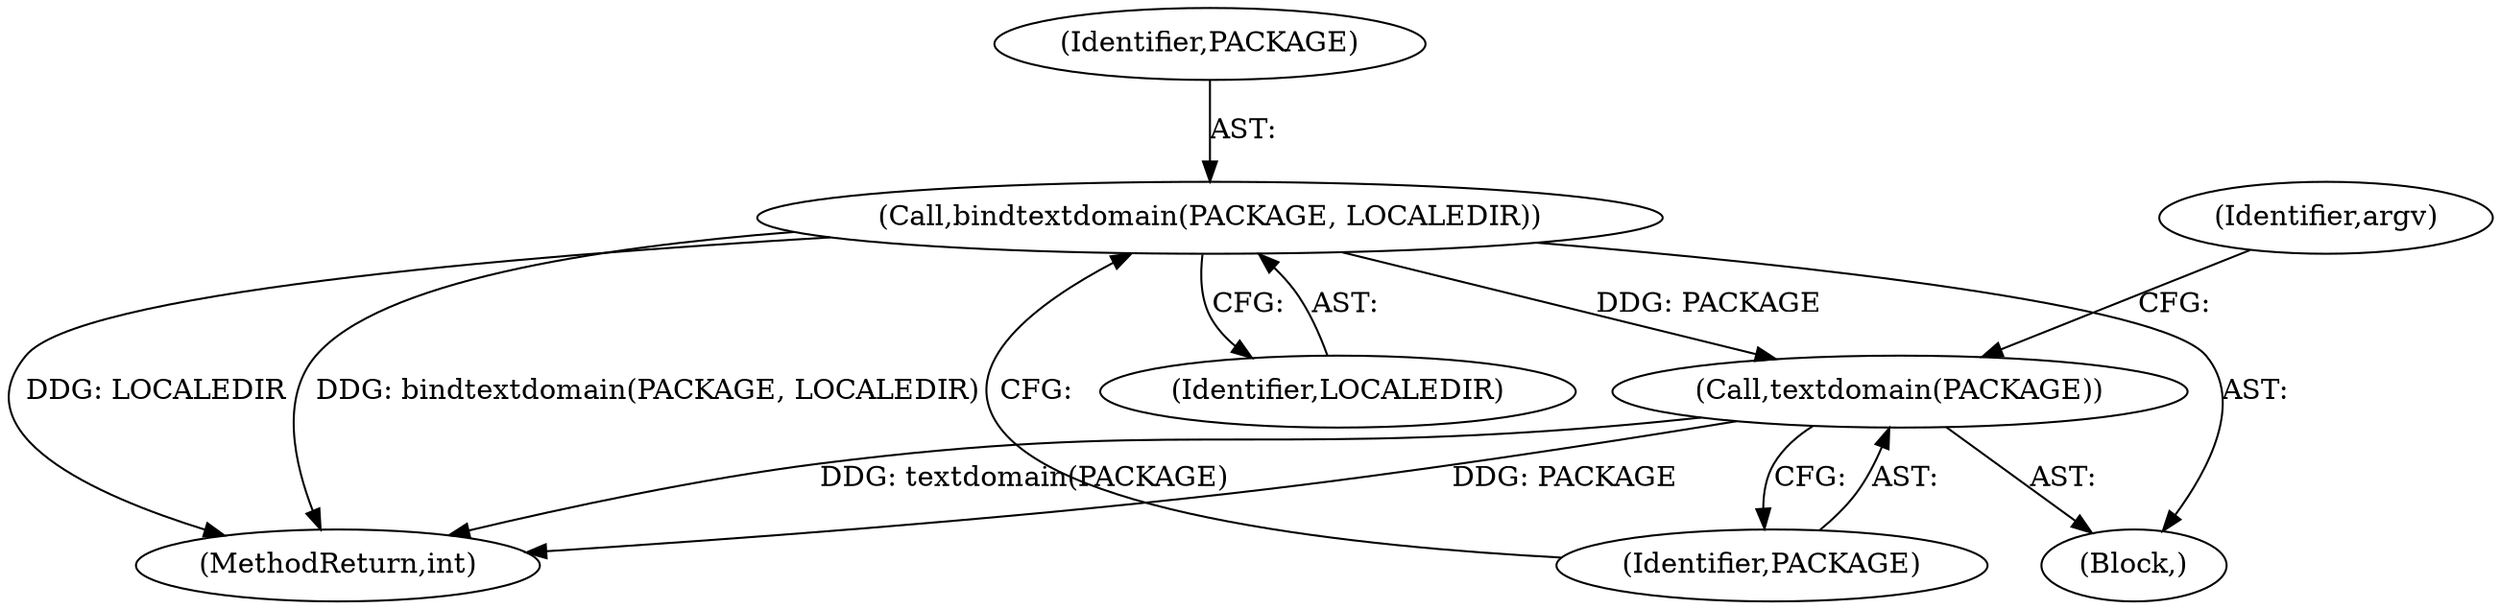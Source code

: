 digraph "0_abrt_50ee8130fb4cd4ef1af7682a2c85dd99cb99424e@API" {
"1000120" [label="(Call,bindtextdomain(PACKAGE, LOCALEDIR))"];
"1000123" [label="(Call,textdomain(PACKAGE))"];
"1000122" [label="(Identifier,LOCALEDIR)"];
"1000121" [label="(Identifier,PACKAGE)"];
"1000445" [label="(MethodReturn,int)"];
"1000120" [label="(Call,bindtextdomain(PACKAGE, LOCALEDIR))"];
"1000123" [label="(Call,textdomain(PACKAGE))"];
"1000116" [label="(Block,)"];
"1000124" [label="(Identifier,PACKAGE)"];
"1000126" [label="(Identifier,argv)"];
"1000120" -> "1000116"  [label="AST: "];
"1000120" -> "1000122"  [label="CFG: "];
"1000121" -> "1000120"  [label="AST: "];
"1000122" -> "1000120"  [label="AST: "];
"1000124" -> "1000120"  [label="CFG: "];
"1000120" -> "1000445"  [label="DDG: bindtextdomain(PACKAGE, LOCALEDIR)"];
"1000120" -> "1000445"  [label="DDG: LOCALEDIR"];
"1000120" -> "1000123"  [label="DDG: PACKAGE"];
"1000123" -> "1000116"  [label="AST: "];
"1000123" -> "1000124"  [label="CFG: "];
"1000124" -> "1000123"  [label="AST: "];
"1000126" -> "1000123"  [label="CFG: "];
"1000123" -> "1000445"  [label="DDG: textdomain(PACKAGE)"];
"1000123" -> "1000445"  [label="DDG: PACKAGE"];
}

